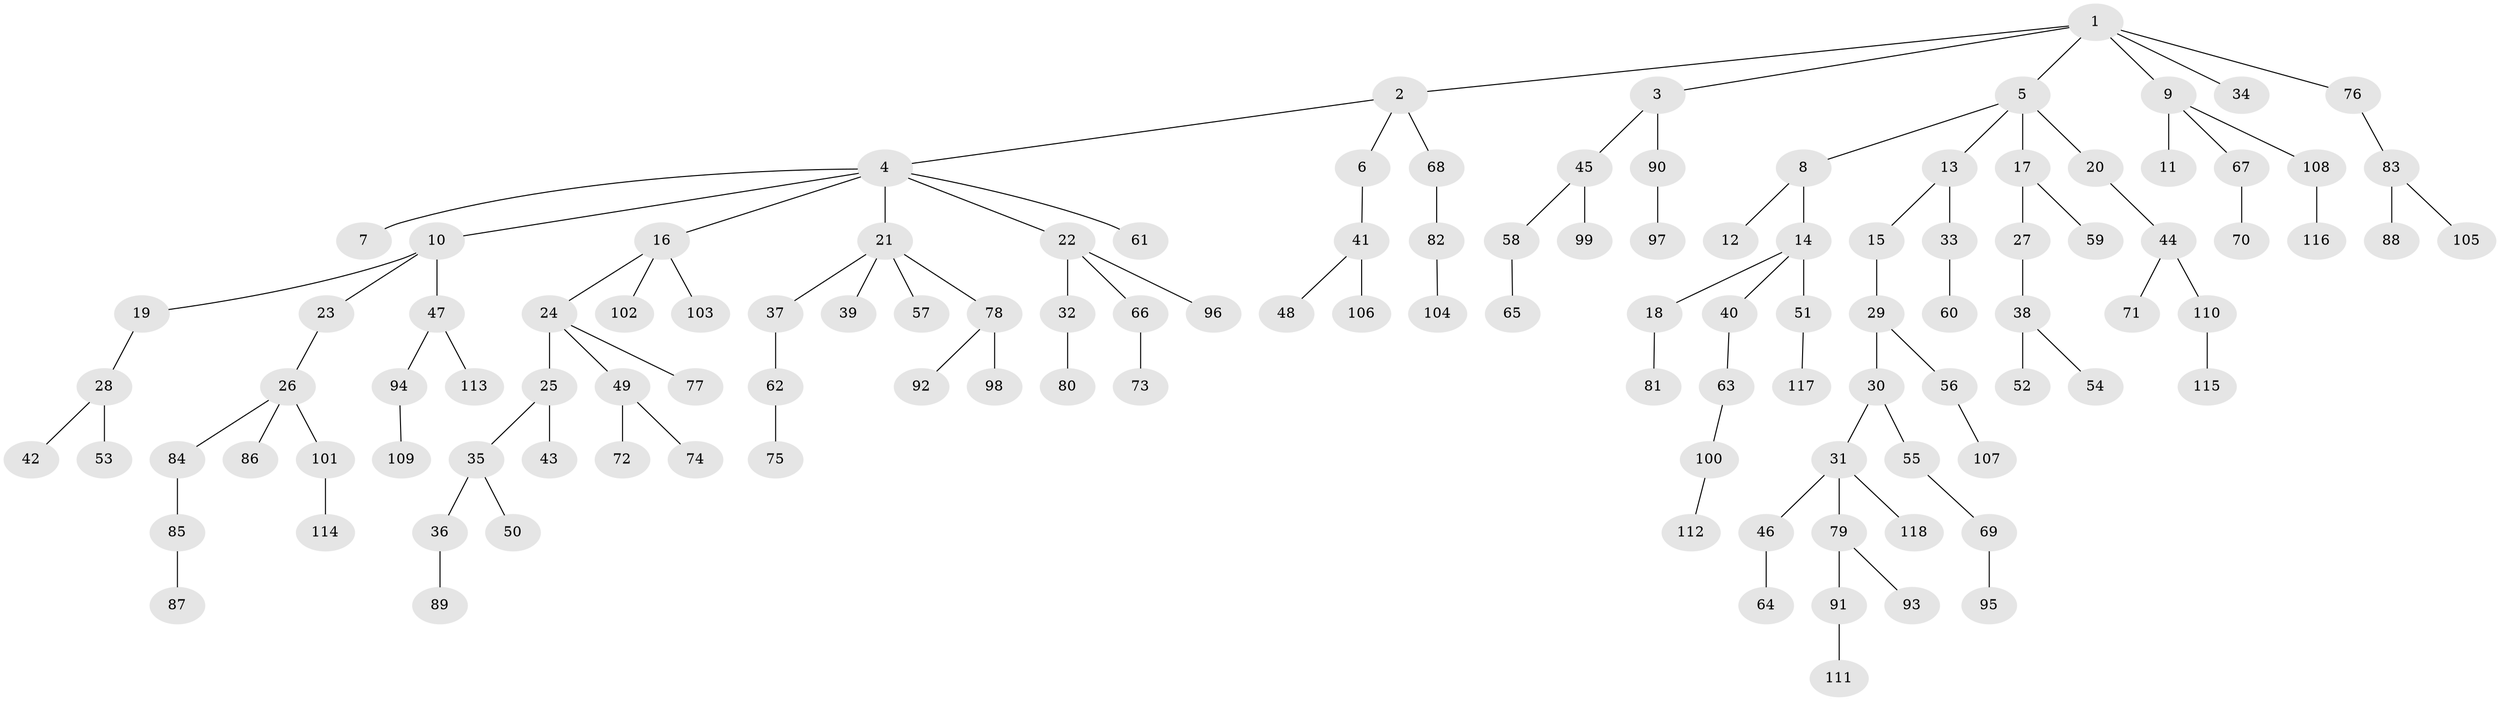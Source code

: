 // Generated by graph-tools (version 1.1) at 2025/53/03/09/25 04:53:16]
// undirected, 118 vertices, 117 edges
graph export_dot {
graph [start="1"]
  node [color=gray90,style=filled];
  1;
  2;
  3;
  4;
  5;
  6;
  7;
  8;
  9;
  10;
  11;
  12;
  13;
  14;
  15;
  16;
  17;
  18;
  19;
  20;
  21;
  22;
  23;
  24;
  25;
  26;
  27;
  28;
  29;
  30;
  31;
  32;
  33;
  34;
  35;
  36;
  37;
  38;
  39;
  40;
  41;
  42;
  43;
  44;
  45;
  46;
  47;
  48;
  49;
  50;
  51;
  52;
  53;
  54;
  55;
  56;
  57;
  58;
  59;
  60;
  61;
  62;
  63;
  64;
  65;
  66;
  67;
  68;
  69;
  70;
  71;
  72;
  73;
  74;
  75;
  76;
  77;
  78;
  79;
  80;
  81;
  82;
  83;
  84;
  85;
  86;
  87;
  88;
  89;
  90;
  91;
  92;
  93;
  94;
  95;
  96;
  97;
  98;
  99;
  100;
  101;
  102;
  103;
  104;
  105;
  106;
  107;
  108;
  109;
  110;
  111;
  112;
  113;
  114;
  115;
  116;
  117;
  118;
  1 -- 2;
  1 -- 3;
  1 -- 5;
  1 -- 9;
  1 -- 34;
  1 -- 76;
  2 -- 4;
  2 -- 6;
  2 -- 68;
  3 -- 45;
  3 -- 90;
  4 -- 7;
  4 -- 10;
  4 -- 16;
  4 -- 21;
  4 -- 22;
  4 -- 61;
  5 -- 8;
  5 -- 13;
  5 -- 17;
  5 -- 20;
  6 -- 41;
  8 -- 12;
  8 -- 14;
  9 -- 11;
  9 -- 67;
  9 -- 108;
  10 -- 19;
  10 -- 23;
  10 -- 47;
  13 -- 15;
  13 -- 33;
  14 -- 18;
  14 -- 40;
  14 -- 51;
  15 -- 29;
  16 -- 24;
  16 -- 102;
  16 -- 103;
  17 -- 27;
  17 -- 59;
  18 -- 81;
  19 -- 28;
  20 -- 44;
  21 -- 37;
  21 -- 39;
  21 -- 57;
  21 -- 78;
  22 -- 32;
  22 -- 66;
  22 -- 96;
  23 -- 26;
  24 -- 25;
  24 -- 49;
  24 -- 77;
  25 -- 35;
  25 -- 43;
  26 -- 84;
  26 -- 86;
  26 -- 101;
  27 -- 38;
  28 -- 42;
  28 -- 53;
  29 -- 30;
  29 -- 56;
  30 -- 31;
  30 -- 55;
  31 -- 46;
  31 -- 79;
  31 -- 118;
  32 -- 80;
  33 -- 60;
  35 -- 36;
  35 -- 50;
  36 -- 89;
  37 -- 62;
  38 -- 52;
  38 -- 54;
  40 -- 63;
  41 -- 48;
  41 -- 106;
  44 -- 71;
  44 -- 110;
  45 -- 58;
  45 -- 99;
  46 -- 64;
  47 -- 94;
  47 -- 113;
  49 -- 72;
  49 -- 74;
  51 -- 117;
  55 -- 69;
  56 -- 107;
  58 -- 65;
  62 -- 75;
  63 -- 100;
  66 -- 73;
  67 -- 70;
  68 -- 82;
  69 -- 95;
  76 -- 83;
  78 -- 92;
  78 -- 98;
  79 -- 91;
  79 -- 93;
  82 -- 104;
  83 -- 88;
  83 -- 105;
  84 -- 85;
  85 -- 87;
  90 -- 97;
  91 -- 111;
  94 -- 109;
  100 -- 112;
  101 -- 114;
  108 -- 116;
  110 -- 115;
}
